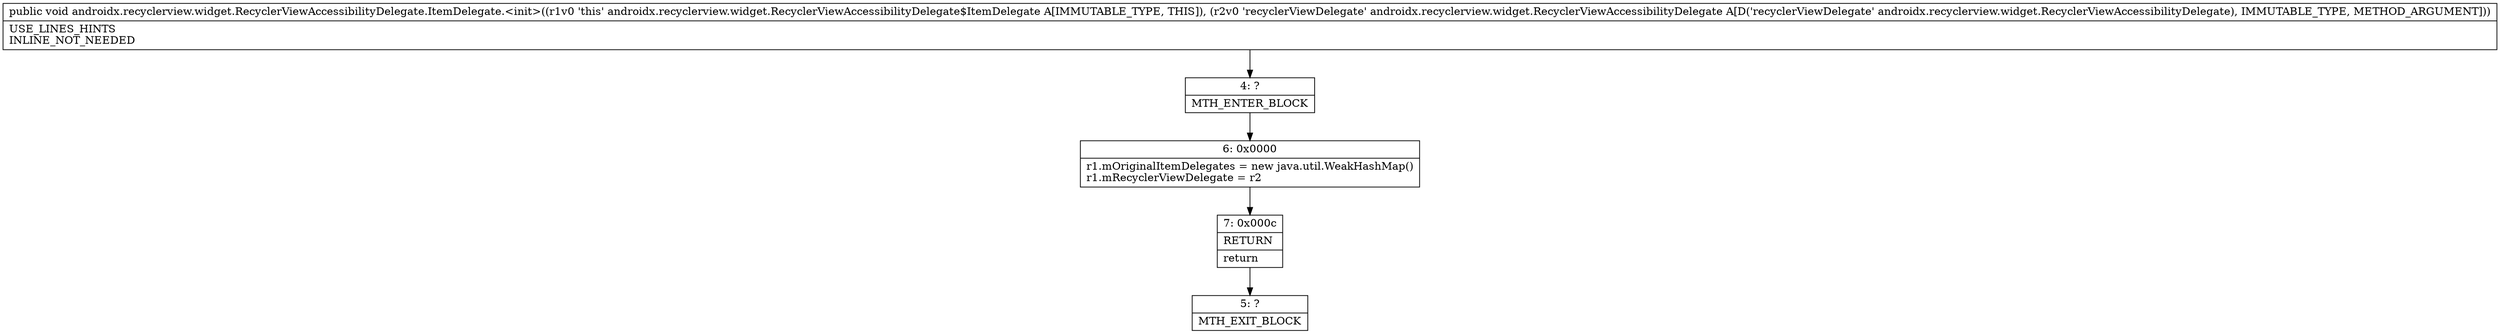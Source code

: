 digraph "CFG forandroidx.recyclerview.widget.RecyclerViewAccessibilityDelegate.ItemDelegate.\<init\>(Landroidx\/recyclerview\/widget\/RecyclerViewAccessibilityDelegate;)V" {
Node_4 [shape=record,label="{4\:\ ?|MTH_ENTER_BLOCK\l}"];
Node_6 [shape=record,label="{6\:\ 0x0000|r1.mOriginalItemDelegates = new java.util.WeakHashMap()\lr1.mRecyclerViewDelegate = r2\l}"];
Node_7 [shape=record,label="{7\:\ 0x000c|RETURN\l|return\l}"];
Node_5 [shape=record,label="{5\:\ ?|MTH_EXIT_BLOCK\l}"];
MethodNode[shape=record,label="{public void androidx.recyclerview.widget.RecyclerViewAccessibilityDelegate.ItemDelegate.\<init\>((r1v0 'this' androidx.recyclerview.widget.RecyclerViewAccessibilityDelegate$ItemDelegate A[IMMUTABLE_TYPE, THIS]), (r2v0 'recyclerViewDelegate' androidx.recyclerview.widget.RecyclerViewAccessibilityDelegate A[D('recyclerViewDelegate' androidx.recyclerview.widget.RecyclerViewAccessibilityDelegate), IMMUTABLE_TYPE, METHOD_ARGUMENT]))  | USE_LINES_HINTS\lINLINE_NOT_NEEDED\l}"];
MethodNode -> Node_4;Node_4 -> Node_6;
Node_6 -> Node_7;
Node_7 -> Node_5;
}

